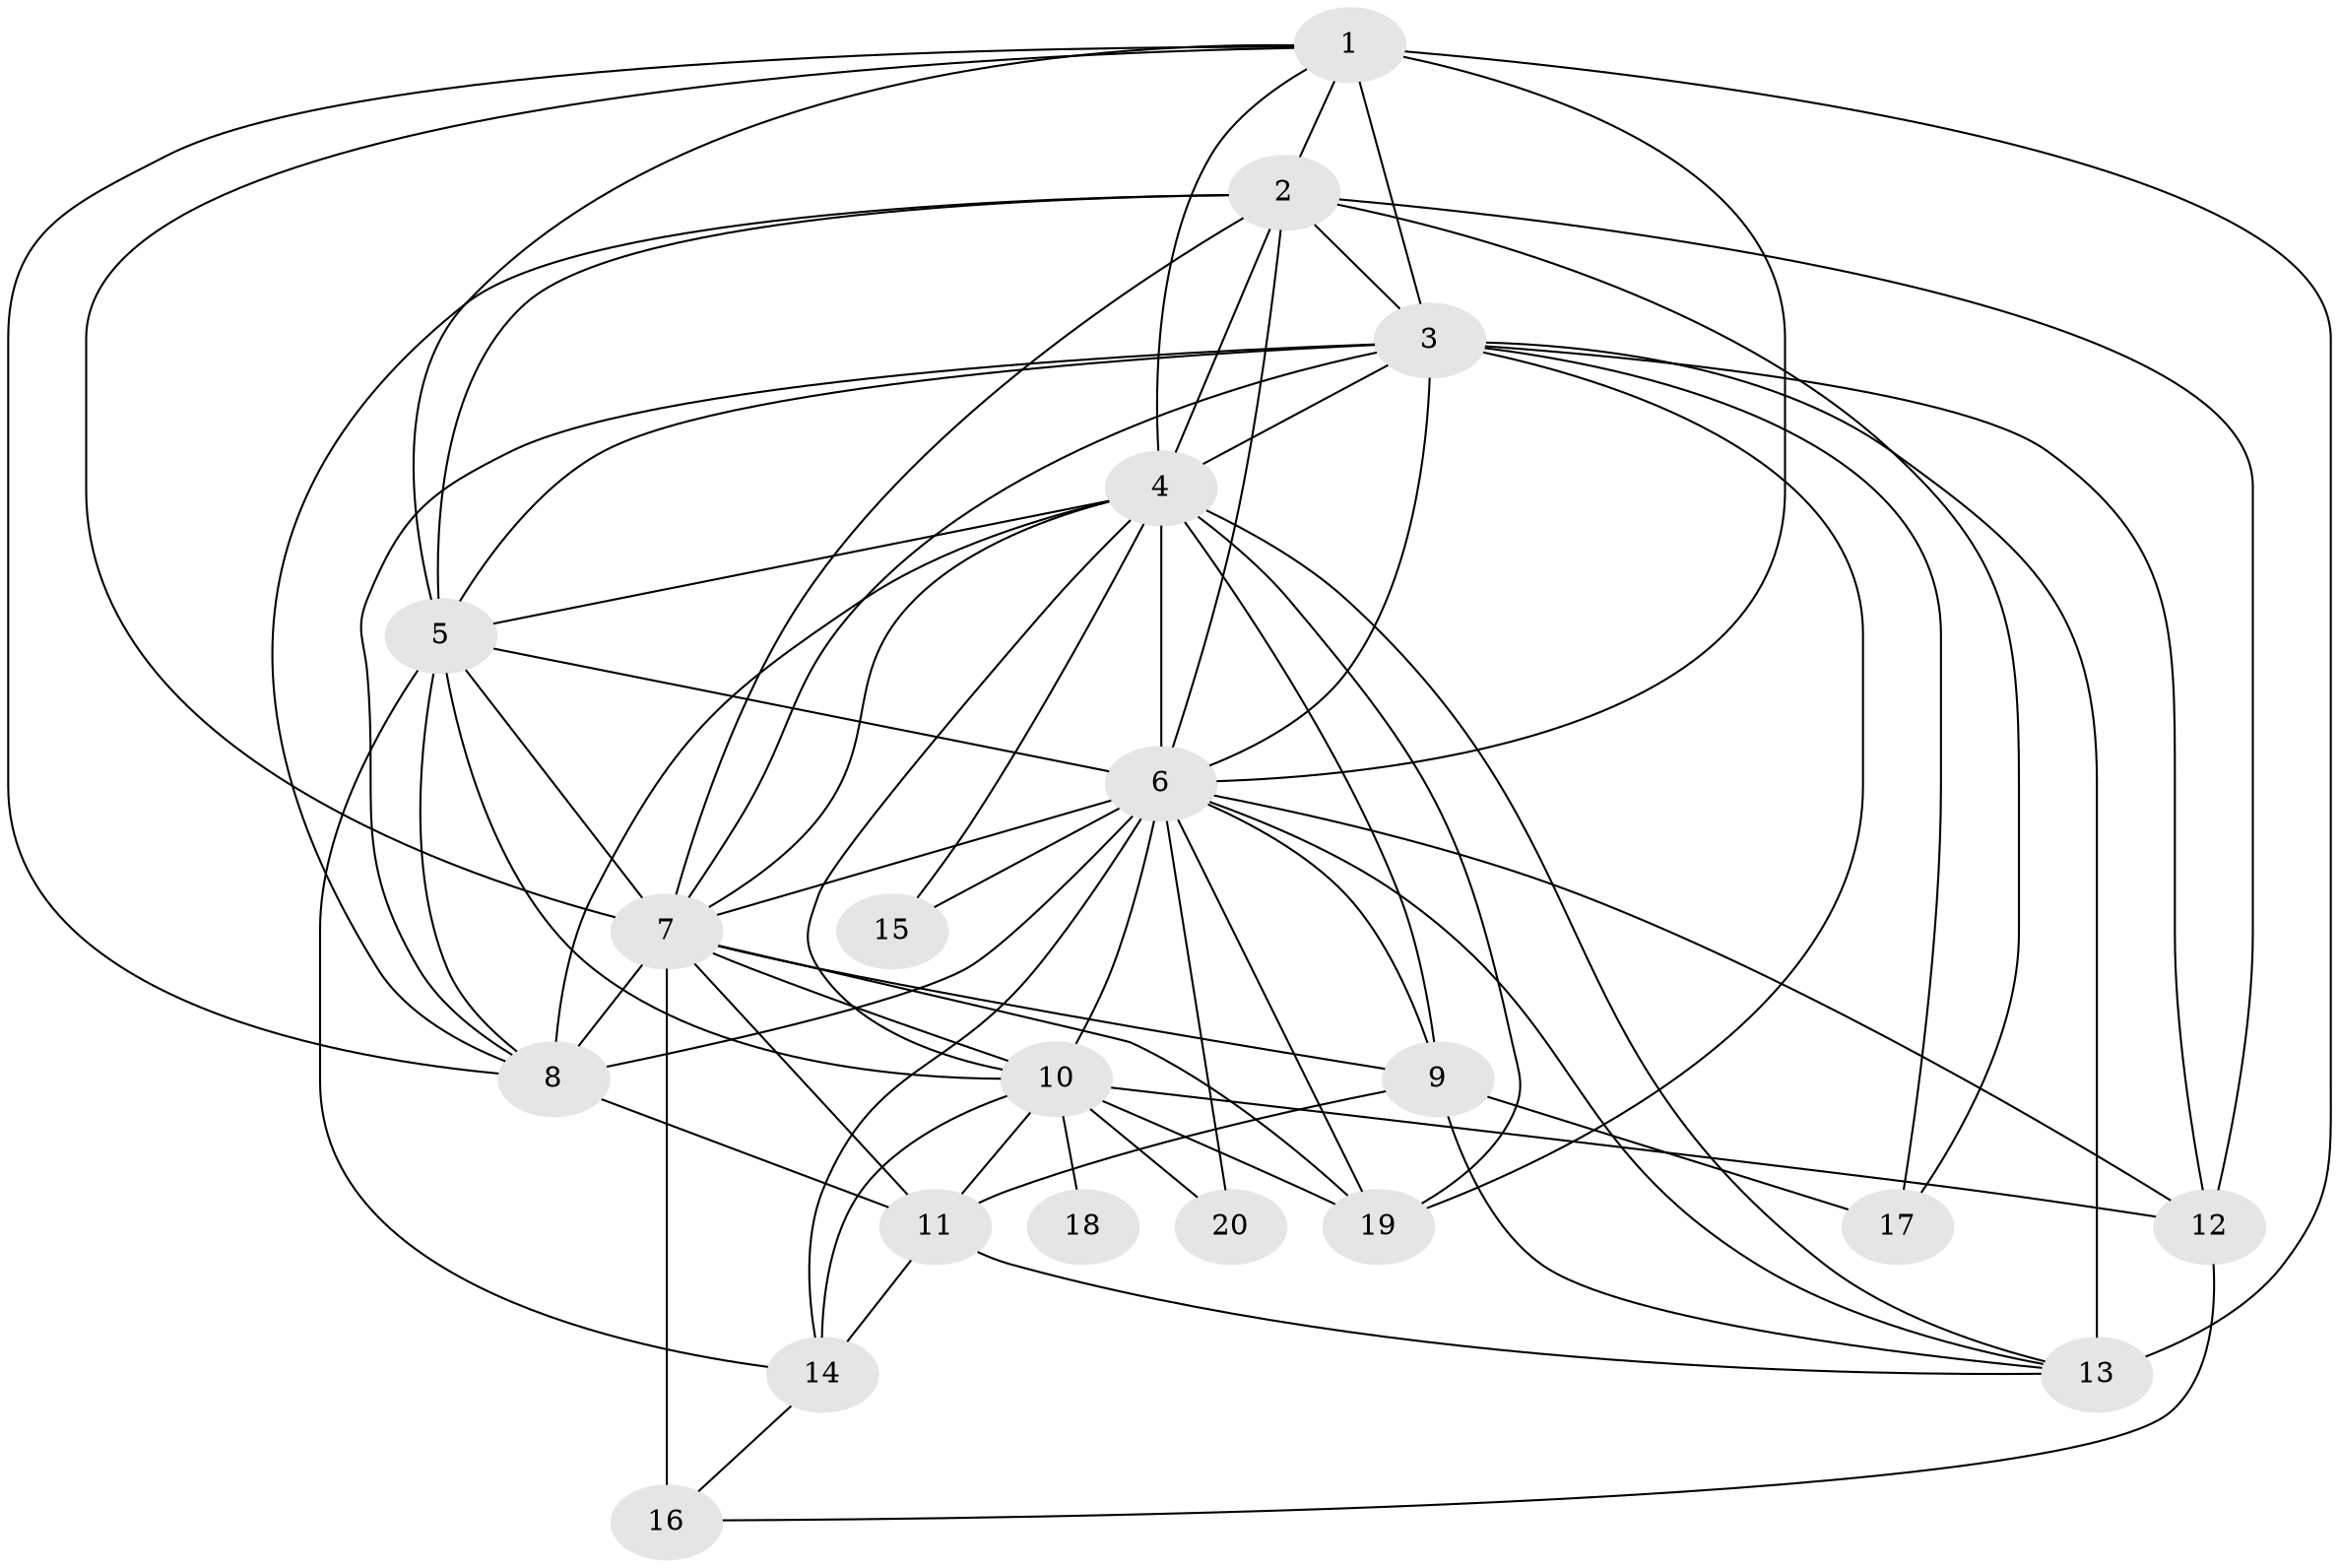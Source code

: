 // original degree distribution, {16: 0.015384615384615385, 12: 0.03076923076923077, 14: 0.03076923076923077, 20: 0.015384615384615385, 23: 0.015384615384615385, 18: 0.015384615384615385, 17: 0.015384615384615385, 24: 0.015384615384615385, 3: 0.15384615384615385, 4: 0.09230769230769231, 2: 0.5692307692307692, 5: 0.015384615384615385, 7: 0.015384615384615385}
// Generated by graph-tools (version 1.1) at 2025/49/03/04/25 22:49:46]
// undirected, 20 vertices, 69 edges
graph export_dot {
  node [color=gray90,style=filled];
  1;
  2;
  3;
  4;
  5;
  6;
  7;
  8;
  9;
  10;
  11;
  12;
  13;
  14;
  15;
  16;
  17;
  18;
  19;
  20;
  1 -- 2 [weight=1.0];
  1 -- 3 [weight=1.0];
  1 -- 4 [weight=3.0];
  1 -- 5 [weight=1.0];
  1 -- 6 [weight=2.0];
  1 -- 7 [weight=1.0];
  1 -- 8 [weight=2.0];
  1 -- 13 [weight=5.0];
  2 -- 3 [weight=1.0];
  2 -- 4 [weight=3.0];
  2 -- 5 [weight=1.0];
  2 -- 6 [weight=2.0];
  2 -- 7 [weight=1.0];
  2 -- 8 [weight=1.0];
  2 -- 12 [weight=1.0];
  2 -- 17 [weight=1.0];
  3 -- 4 [weight=2.0];
  3 -- 5 [weight=1.0];
  3 -- 6 [weight=3.0];
  3 -- 7 [weight=1.0];
  3 -- 8 [weight=1.0];
  3 -- 12 [weight=1.0];
  3 -- 13 [weight=1.0];
  3 -- 17 [weight=1.0];
  3 -- 19 [weight=1.0];
  4 -- 5 [weight=3.0];
  4 -- 6 [weight=4.0];
  4 -- 7 [weight=2.0];
  4 -- 8 [weight=6.0];
  4 -- 9 [weight=3.0];
  4 -- 10 [weight=1.0];
  4 -- 13 [weight=1.0];
  4 -- 15 [weight=1.0];
  4 -- 19 [weight=1.0];
  5 -- 6 [weight=2.0];
  5 -- 7 [weight=1.0];
  5 -- 8 [weight=1.0];
  5 -- 10 [weight=1.0];
  5 -- 14 [weight=1.0];
  6 -- 7 [weight=3.0];
  6 -- 8 [weight=3.0];
  6 -- 9 [weight=1.0];
  6 -- 10 [weight=16.0];
  6 -- 12 [weight=1.0];
  6 -- 13 [weight=1.0];
  6 -- 14 [weight=1.0];
  6 -- 15 [weight=2.0];
  6 -- 19 [weight=1.0];
  6 -- 20 [weight=1.0];
  7 -- 8 [weight=1.0];
  7 -- 9 [weight=1.0];
  7 -- 10 [weight=1.0];
  7 -- 11 [weight=1.0];
  7 -- 16 [weight=3.0];
  7 -- 19 [weight=1.0];
  8 -- 11 [weight=9.0];
  9 -- 11 [weight=1.0];
  9 -- 13 [weight=2.0];
  9 -- 17 [weight=2.0];
  10 -- 11 [weight=3.0];
  10 -- 12 [weight=1.0];
  10 -- 14 [weight=4.0];
  10 -- 18 [weight=2.0];
  10 -- 19 [weight=1.0];
  10 -- 20 [weight=1.0];
  11 -- 13 [weight=1.0];
  11 -- 14 [weight=1.0];
  12 -- 16 [weight=1.0];
  14 -- 16 [weight=1.0];
}
